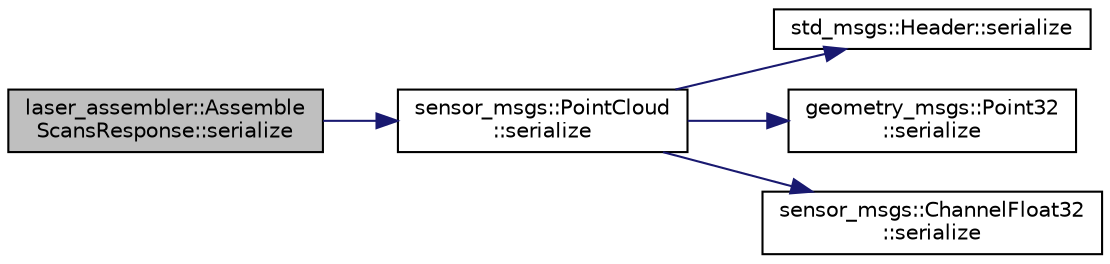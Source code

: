 digraph "laser_assembler::AssembleScansResponse::serialize"
{
  edge [fontname="Helvetica",fontsize="10",labelfontname="Helvetica",labelfontsize="10"];
  node [fontname="Helvetica",fontsize="10",shape=record];
  rankdir="LR";
  Node1 [label="laser_assembler::Assemble\lScansResponse::serialize",height=0.2,width=0.4,color="black", fillcolor="grey75", style="filled" fontcolor="black"];
  Node1 -> Node2 [color="midnightblue",fontsize="10",style="solid",fontname="Helvetica"];
  Node2 [label="sensor_msgs::PointCloud\l::serialize",height=0.2,width=0.4,color="black", fillcolor="white", style="filled",URL="$classsensor__msgs_1_1_point_cloud.html#a58f31982f867eb6e1c7d7587bbe65dcd"];
  Node2 -> Node3 [color="midnightblue",fontsize="10",style="solid",fontname="Helvetica"];
  Node3 [label="std_msgs::Header::serialize",height=0.2,width=0.4,color="black", fillcolor="white", style="filled",URL="$classstd__msgs_1_1_header.html#a200c6f9d2576b1a237a19bc2d769925e"];
  Node2 -> Node4 [color="midnightblue",fontsize="10",style="solid",fontname="Helvetica"];
  Node4 [label="geometry_msgs::Point32\l::serialize",height=0.2,width=0.4,color="black", fillcolor="white", style="filled",URL="$classgeometry__msgs_1_1_point32.html#ac373072aa9aae01c84844a2b961963e8"];
  Node2 -> Node5 [color="midnightblue",fontsize="10",style="solid",fontname="Helvetica"];
  Node5 [label="sensor_msgs::ChannelFloat32\l::serialize",height=0.2,width=0.4,color="black", fillcolor="white", style="filled",URL="$classsensor__msgs_1_1_channel_float32.html#aefbe1f18b1336c38713715b7ef6d46d9"];
}
